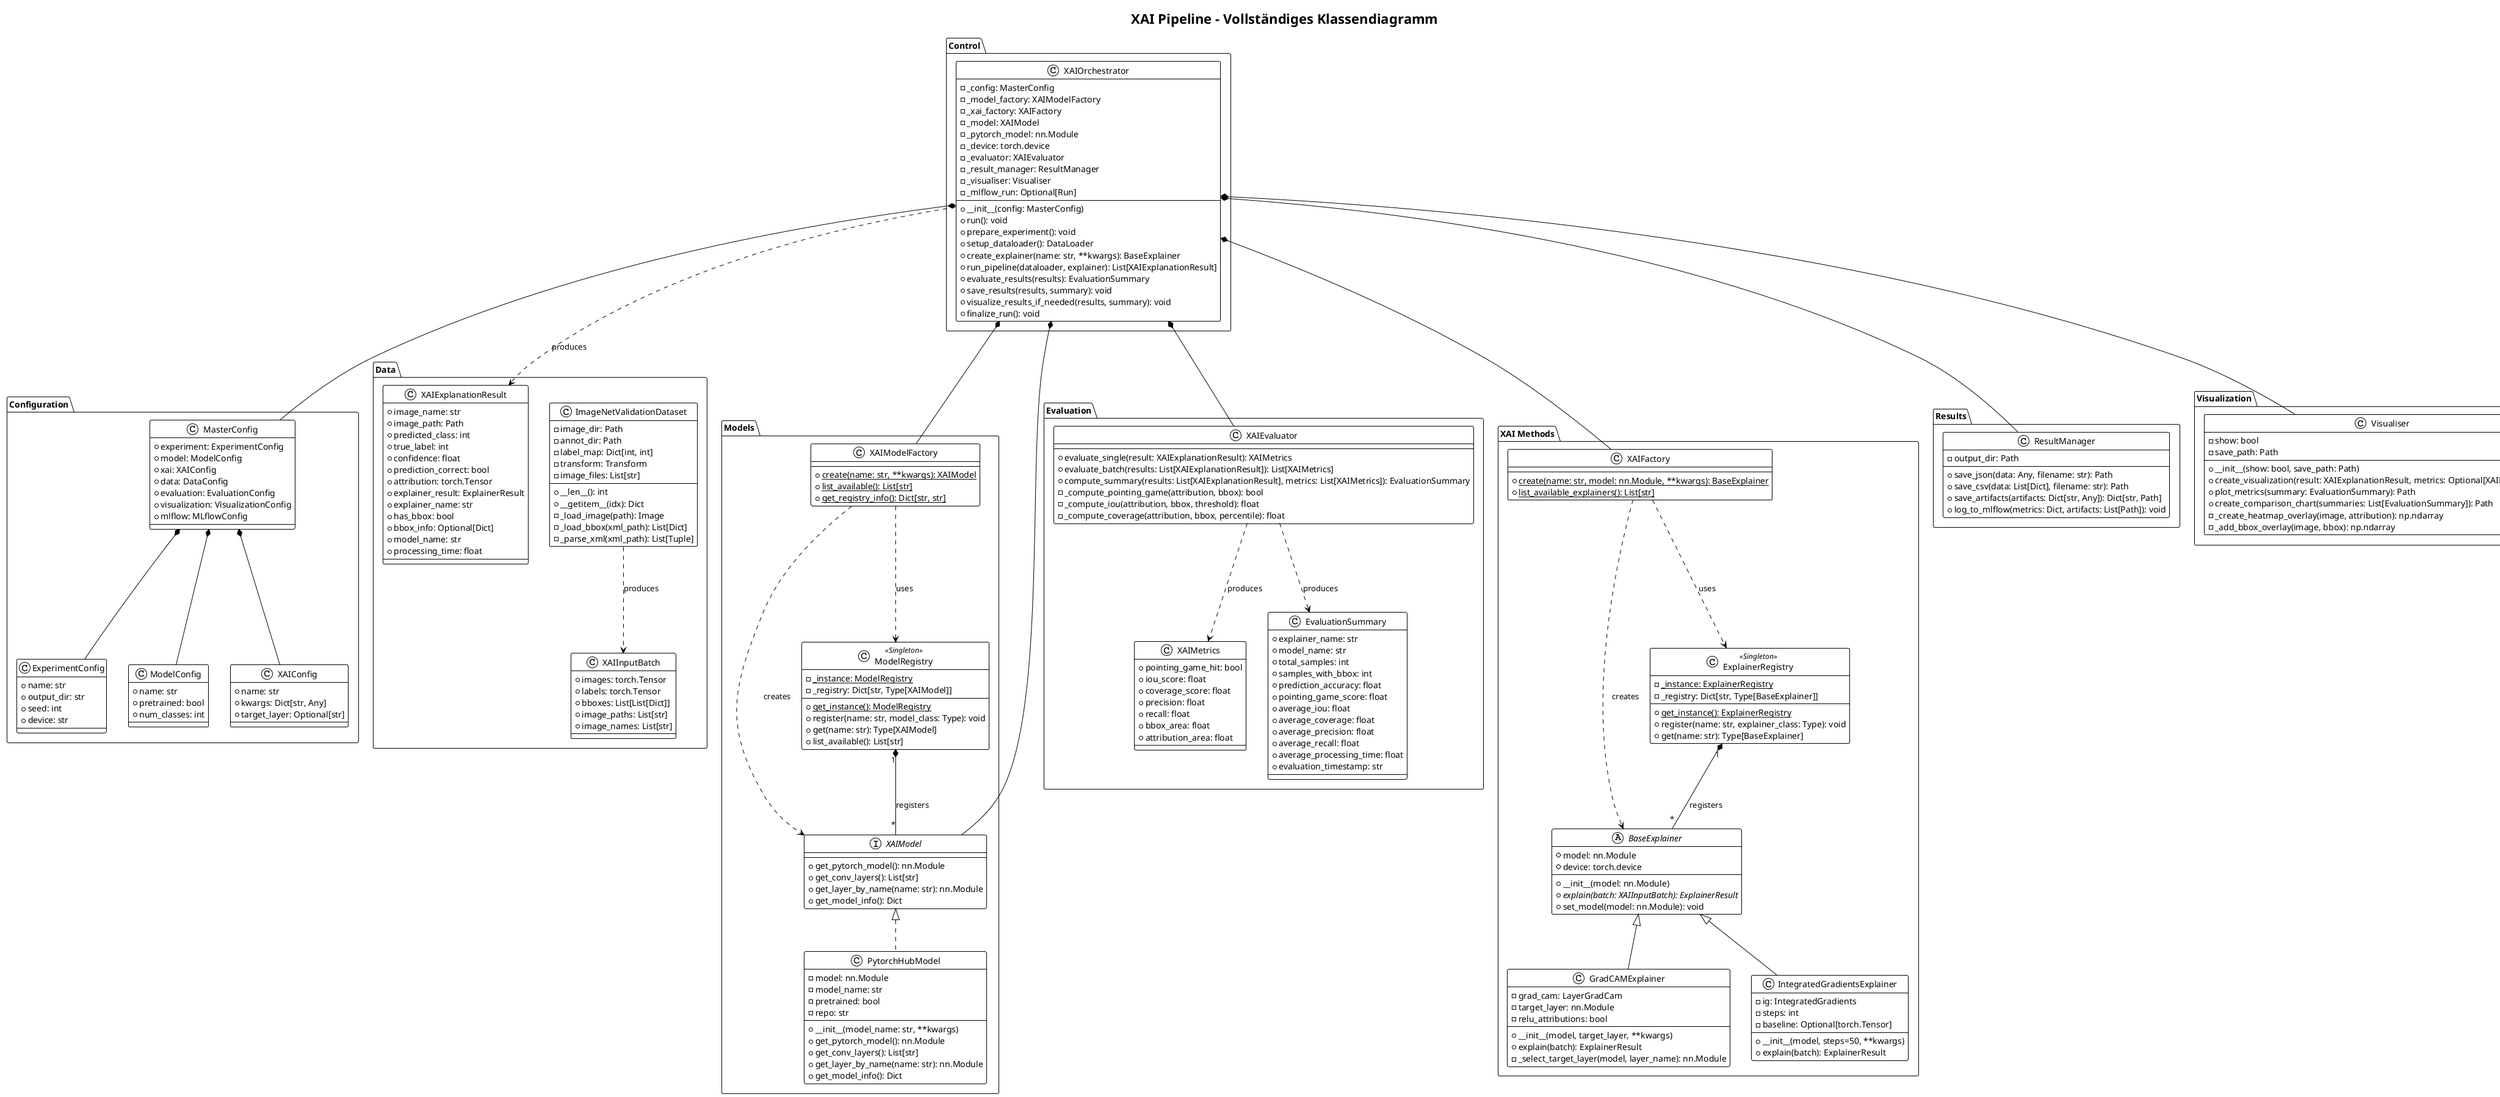 @startuml class_diagram_complete
!theme plain
title XAI Pipeline - Vollständiges Klassendiagramm

' Configuration Classes
package "Configuration" {
  class MasterConfig {
    + experiment: ExperimentConfig
    + model: ModelConfig
    + xai: XAIConfig
    + data: DataConfig
    + evaluation: EvaluationConfig
    + visualization: VisualizationConfig
    + mlflow: MLflowConfig
  }

  class ExperimentConfig {
    + name: str
    + output_dir: str
    + seed: int
    + device: str
  }

  class ModelConfig {
    + name: str
    + pretrained: bool
    + num_classes: int
  }

  class XAIConfig {
    + name: str
    + kwargs: Dict[str, Any]
    + target_layer: Optional[str]
  }
}

' Control Classes
package "Control" {
  class XAIOrchestrator {
    - _config: MasterConfig
    - _model_factory: XAIModelFactory
    - _xai_factory: XAIFactory
    - _model: XAIModel
    - _pytorch_model: nn.Module
    - _device: torch.device
    - _evaluator: XAIEvaluator
    - _result_manager: ResultManager
    - _visualiser: Visualiser
    - _mlflow_run: Optional[Run]
    --
    + __init__(config: MasterConfig)
    + run(): void
    + prepare_experiment(): void
    + setup_dataloader(): DataLoader
    + create_explainer(name: str, **kwargs): BaseExplainer
    + run_pipeline(dataloader, explainer): List[XAIExplanationResult]
    + evaluate_results(results): EvaluationSummary
    + save_results(results, summary): void
    + visualize_results_if_needed(results, summary): void
    + finalize_run(): void
  }
}

' Data Classes
package "Data" {
  class ImageNetValidationDataset {
    - image_dir: Path
    - annot_dir: Path
    - label_map: Dict[int, int]
    - transform: Transform
    - image_files: List[str]
    --
    + __len__(): int
    + __getitem__(idx): Dict
    - _load_image(path): Image
    - _load_bbox(xml_path): List[Dict]
    - _parse_xml(xml_path): List[Tuple]
  }

  class XAIInputBatch {
    + images: torch.Tensor
    + labels: torch.Tensor
    + bboxes: List[List[Dict]]
    + image_paths: List[str]
    + image_names: List[str]
  }

  class XAIExplanationResult {
    + image_name: str
    + image_path: Path
    + predicted_class: int
    + true_label: int
    + confidence: float
    + prediction_correct: bool
    + attribution: torch.Tensor
    + explainer_result: ExplainerResult
    + explainer_name: str
    + has_bbox: bool
    + bbox_info: Optional[Dict]
    + model_name: str
    + processing_time: float
  }
}

' Model Classes
package "Models" {
  interface XAIModel {
    + get_pytorch_model(): nn.Module
    + get_conv_layers(): List[str]
    + get_layer_by_name(name: str): nn.Module
    + get_model_info(): Dict
  }

  class XAIModelFactory {
    + {static} create(name: str, **kwargs): XAIModel
    + {static} list_available(): List[str]
    + {static} get_registry_info(): Dict[str, str]
  }

  class PytorchHubModel implements XAIModel {
    - model: nn.Module
    - model_name: str
    - pretrained: bool
    - repo: str
    --
    + __init__(model_name: str, **kwargs)
    + get_pytorch_model(): nn.Module
    + get_conv_layers(): List[str]
    + get_layer_by_name(name: str): nn.Module
    + get_model_info(): Dict
  }

  class ModelRegistry <<Singleton>> {
    - {static} _instance: ModelRegistry
    - _registry: Dict[str, Type[XAIModel]]
    --
    + {static} get_instance(): ModelRegistry
    + register(name: str, model_class: Type): void
    + get(name: str): Type[XAIModel]
    + list_available(): List[str]
  }
}

' XAI Classes
package "XAI Methods" {
  abstract class BaseExplainer {
    # model: nn.Module
    # device: torch.device
    --
    + __init__(model: nn.Module)
    + {abstract} explain(batch: XAIInputBatch): ExplainerResult
    + set_model(model: nn.Module): void
  }

  class GradCAMExplainer extends BaseExplainer {
    - grad_cam: LayerGradCam
    - target_layer: nn.Module
    - relu_attributions: bool
    --
    + __init__(model, target_layer, **kwargs)
    + explain(batch): ExplainerResult
    - _select_target_layer(model, layer_name): nn.Module
  }

  class IntegratedGradientsExplainer extends BaseExplainer {
    - ig: IntegratedGradients
    - steps: int
    - baseline: Optional[torch.Tensor]
    --
    + __init__(model, steps=50, **kwargs)
    + explain(batch): ExplainerResult
  }

  class XAIFactory {
    + {static} create(name: str, model: nn.Module, **kwargs): BaseExplainer
    + {static} list_available_explainers(): List[str]
  }

  class ExplainerRegistry <<Singleton>> {
    - {static} _instance: ExplainerRegistry
    - _registry: Dict[str, Type[BaseExplainer]]
    --
    + {static} get_instance(): ExplainerRegistry
    + register(name: str, explainer_class: Type): void
    + get(name: str): Type[BaseExplainer]
  }
}

' Evaluation Classes
package "Evaluation" {
  class XAIEvaluator {
    + evaluate_single(result: XAIExplanationResult): XAIMetrics
    + evaluate_batch(results: List[XAIExplanationResult]): List[XAIMetrics]
    + compute_summary(results: List[XAIExplanationResult], metrics: List[XAIMetrics]): EvaluationSummary
    - _compute_pointing_game(attribution, bbox): bool
    - _compute_iou(attribution, bbox, threshold): float
    - _compute_coverage(attribution, bbox, percentile): float
  }

  class XAIMetrics {
    + pointing_game_hit: bool
    + iou_score: float
    + coverage_score: float
    + precision: float
    + recall: float
    + bbox_area: float
    + attribution_area: float
  }

  class EvaluationSummary {
    + explainer_name: str
    + model_name: str
    + total_samples: int
    + samples_with_bbox: int
    + prediction_accuracy: float
    + pointing_game_score: float
    + average_iou: float
    + average_coverage: float
    + average_precision: float
    + average_recall: float
    + average_processing_time: float
    + evaluation_timestamp: str
  }
}

' Result Management Classes
package "Results" {
  class ResultManager {
    - output_dir: Path
    --
    + save_json(data: Any, filename: str): Path
    + save_csv(data: List[Dict], filename: str): Path
    + save_artifacts(artifacts: Dict[str, Any]): Dict[str, Path]
    + log_to_mlflow(metrics: Dict, artifacts: List[Path]): void
  }
}

' Visualization Classes
package "Visualization" {
  class Visualiser {
    - show: bool
    - save_path: Path
    --
    + __init__(show: bool, save_path: Path)
    + create_visualization(result: XAIExplanationResult, metrics: Optional[XAIMetrics]): Path
    + plot_metrics(summary: EvaluationSummary): Path
    + create_comparison_chart(summaries: List[EvaluationSummary]): Path
    - _create_heatmap_overlay(image, attribution): np.ndarray
    - _add_bbox_overlay(image, bbox): np.ndarray
  }
}

' Relationships
MasterConfig *-- ExperimentConfig
MasterConfig *-- ModelConfig
MasterConfig *-- XAIConfig

XAIOrchestrator *-- MasterConfig
XAIOrchestrator *-- XAIModelFactory
XAIOrchestrator *-- XAIFactory
XAIOrchestrator *-- XAIModel
XAIOrchestrator *-- XAIEvaluator
XAIOrchestrator *-- ResultManager
XAIOrchestrator *-- Visualiser

XAIModelFactory ..> ModelRegistry : uses
XAIModelFactory ..> XAIModel : creates
ModelRegistry "1" *-- "*" XAIModel : registers

XAIFactory ..> ExplainerRegistry : uses
XAIFactory ..> BaseExplainer : creates
ExplainerRegistry "1" *-- "*" BaseExplainer : registers

ImageNetValidationDataset ..> XAIInputBatch : produces
XAIOrchestrator ..> XAIExplanationResult : produces
XAIEvaluator ..> XAIMetrics : produces
XAIEvaluator ..> EvaluationSummary : produces
@enduml